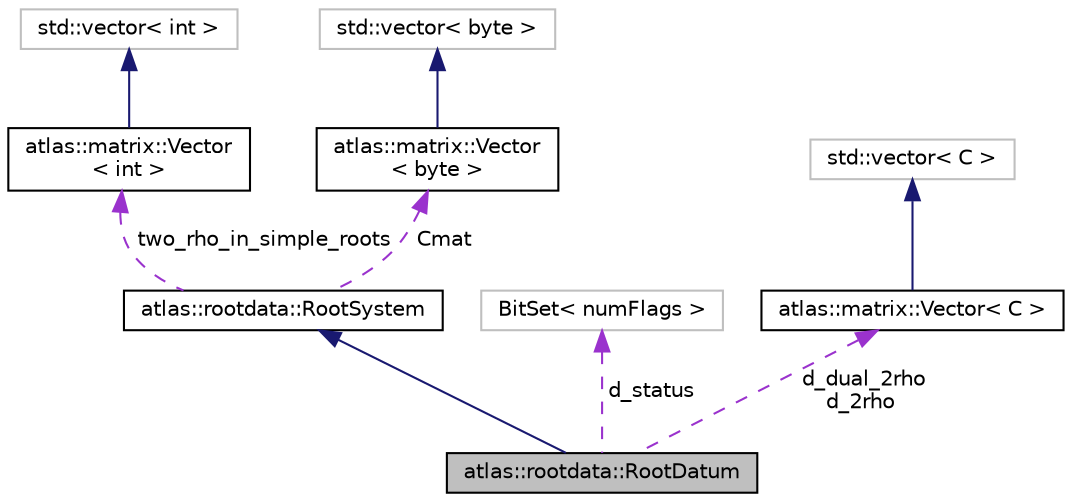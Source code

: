 digraph "atlas::rootdata::RootDatum"
{
  edge [fontname="Helvetica",fontsize="10",labelfontname="Helvetica",labelfontsize="10"];
  node [fontname="Helvetica",fontsize="10",shape=record];
  Node1 [label="atlas::rootdata::RootDatum",height=0.2,width=0.4,color="black", fillcolor="grey75", style="filled", fontcolor="black"];
  Node2 -> Node1 [dir="back",color="midnightblue",fontsize="10",style="solid",fontname="Helvetica"];
  Node2 [label="atlas::rootdata::RootSystem",height=0.2,width=0.4,color="black", fillcolor="white", style="filled",URL="$classatlas_1_1rootdata_1_1RootSystem.html"];
  Node3 -> Node2 [dir="back",color="darkorchid3",fontsize="10",style="dashed",label=" two_rho_in_simple_roots" ,fontname="Helvetica"];
  Node3 [label="atlas::matrix::Vector\l\< int \>",height=0.2,width=0.4,color="black", fillcolor="white", style="filled",URL="$classatlas_1_1matrix_1_1Vector.html"];
  Node4 -> Node3 [dir="back",color="midnightblue",fontsize="10",style="solid",fontname="Helvetica"];
  Node4 [label="std::vector\< int \>",height=0.2,width=0.4,color="grey75", fillcolor="white", style="filled"];
  Node5 -> Node2 [dir="back",color="darkorchid3",fontsize="10",style="dashed",label=" Cmat" ,fontname="Helvetica"];
  Node5 [label="atlas::matrix::Vector\l\< byte \>",height=0.2,width=0.4,color="black", fillcolor="white", style="filled",URL="$classatlas_1_1matrix_1_1Vector.html"];
  Node6 -> Node5 [dir="back",color="midnightblue",fontsize="10",style="solid",fontname="Helvetica"];
  Node6 [label="std::vector\< byte \>",height=0.2,width=0.4,color="grey75", fillcolor="white", style="filled"];
  Node7 -> Node1 [dir="back",color="darkorchid3",fontsize="10",style="dashed",label=" d_status" ,fontname="Helvetica"];
  Node7 [label="BitSet\< numFlags \>",height=0.2,width=0.4,color="grey75", fillcolor="white", style="filled"];
  Node8 -> Node1 [dir="back",color="darkorchid3",fontsize="10",style="dashed",label=" d_dual_2rho\nd_2rho" ,fontname="Helvetica"];
  Node8 [label="atlas::matrix::Vector\< C \>",height=0.2,width=0.4,color="black", fillcolor="white", style="filled",URL="$classatlas_1_1matrix_1_1Vector.html"];
  Node9 -> Node8 [dir="back",color="midnightblue",fontsize="10",style="solid",fontname="Helvetica"];
  Node9 [label="std::vector\< C \>",height=0.2,width=0.4,color="grey75", fillcolor="white", style="filled"];
}
